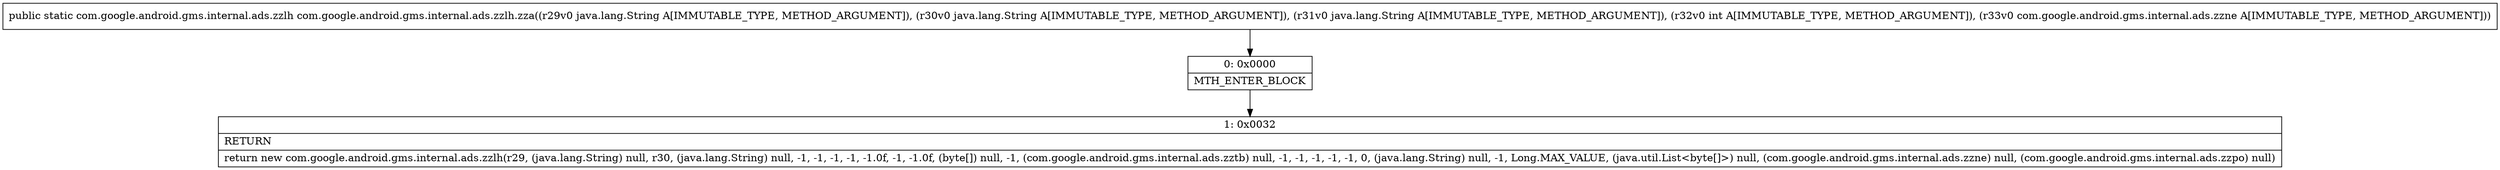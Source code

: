 digraph "CFG forcom.google.android.gms.internal.ads.zzlh.zza(Ljava\/lang\/String;Ljava\/lang\/String;Ljava\/lang\/String;ILcom\/google\/android\/gms\/internal\/ads\/zzne;)Lcom\/google\/android\/gms\/internal\/ads\/zzlh;" {
Node_0 [shape=record,label="{0\:\ 0x0000|MTH_ENTER_BLOCK\l}"];
Node_1 [shape=record,label="{1\:\ 0x0032|RETURN\l|return new com.google.android.gms.internal.ads.zzlh(r29, (java.lang.String) null, r30, (java.lang.String) null, \-1, \-1, \-1, \-1, \-1.0f, \-1, \-1.0f, (byte[]) null, \-1, (com.google.android.gms.internal.ads.zztb) null, \-1, \-1, \-1, \-1, \-1, 0, (java.lang.String) null, \-1, Long.MAX_VALUE, (java.util.List\<byte[]\>) null, (com.google.android.gms.internal.ads.zzne) null, (com.google.android.gms.internal.ads.zzpo) null)\l}"];
MethodNode[shape=record,label="{public static com.google.android.gms.internal.ads.zzlh com.google.android.gms.internal.ads.zzlh.zza((r29v0 java.lang.String A[IMMUTABLE_TYPE, METHOD_ARGUMENT]), (r30v0 java.lang.String A[IMMUTABLE_TYPE, METHOD_ARGUMENT]), (r31v0 java.lang.String A[IMMUTABLE_TYPE, METHOD_ARGUMENT]), (r32v0 int A[IMMUTABLE_TYPE, METHOD_ARGUMENT]), (r33v0 com.google.android.gms.internal.ads.zzne A[IMMUTABLE_TYPE, METHOD_ARGUMENT])) }"];
MethodNode -> Node_0;
Node_0 -> Node_1;
}

